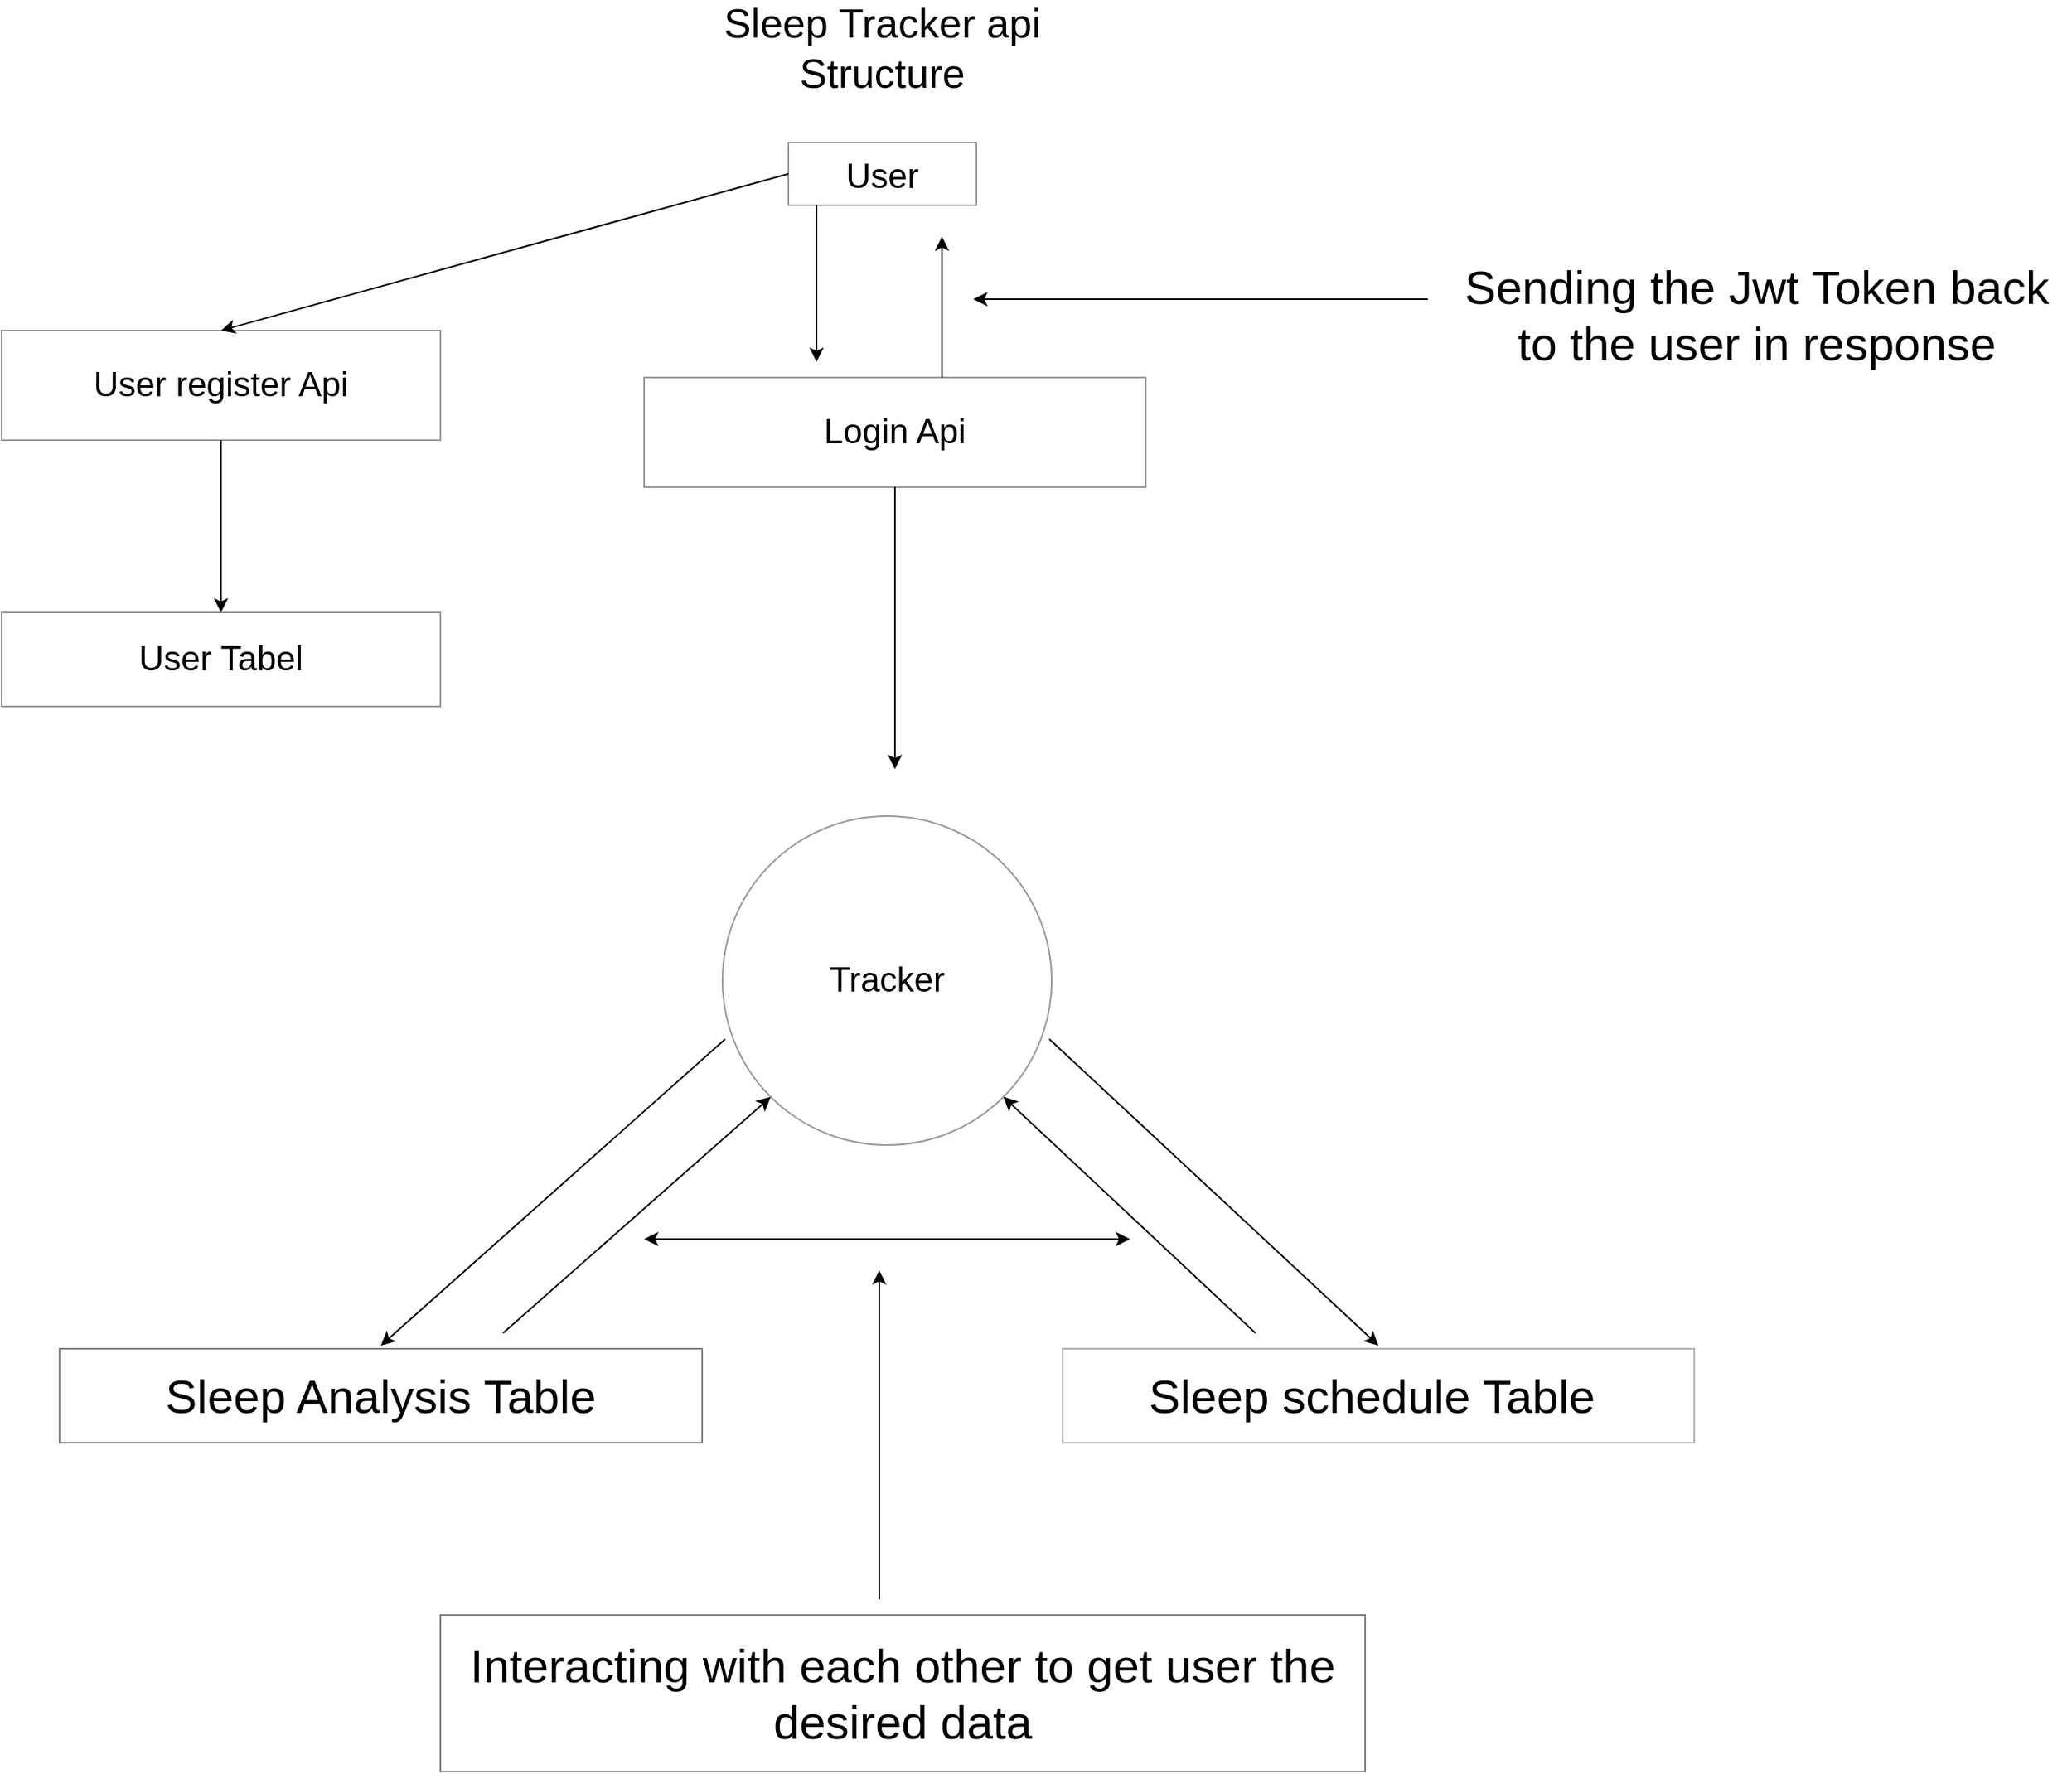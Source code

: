 <mxfile version="20.0.3" type="device"><diagram id="Fd3vppVi3ek-erdO4g6n" name="Page-1"><mxGraphModel dx="3307" dy="1377" grid="1" gridSize="10" guides="1" tooltips="1" connect="1" arrows="1" fold="1" page="1" pageScale="1" pageWidth="827" pageHeight="1169" math="0" shadow="0"><root><mxCell id="0"/><mxCell id="1" parent="0"/><mxCell id="05m6f4uEaOBHJmUb-rIW-2" value="&lt;span style=&quot;font-size: 26px;&quot;&gt;Sleep Tracker api Structure&lt;/span&gt;" style="rounded=0;whiteSpace=wrap;html=1;opacity=0;" vertex="1" parent="1"><mxGeometry x="-113" y="20" width="230" height="60" as="geometry"/></mxCell><mxCell id="05m6f4uEaOBHJmUb-rIW-15" style="edgeStyle=orthogonalEdgeStyle;rounded=0;orthogonalLoop=1;jettySize=auto;html=1;fontSize=22;" edge="1" parent="1" source="05m6f4uEaOBHJmUb-rIW-4"><mxGeometry relative="1" as="geometry"><mxPoint x="-40" y="250" as="targetPoint"/><Array as="points"><mxPoint x="-40" y="250"/></Array></mxGeometry></mxCell><mxCell id="05m6f4uEaOBHJmUb-rIW-4" value="&lt;font style=&quot;font-size: 22px;&quot;&gt;User&lt;/font&gt;" style="rounded=0;whiteSpace=wrap;html=1;fontSize=26;opacity=40;perimeterSpacing=0;strokeWidth=1;fillColor=#FFFFFF;" vertex="1" parent="1"><mxGeometry x="-58" y="110" width="120" height="40" as="geometry"/></mxCell><mxCell id="05m6f4uEaOBHJmUb-rIW-5" value="Tracker" style="ellipse;whiteSpace=wrap;html=1;aspect=fixed;fontSize=22;strokeWidth=1;fillColor=#FFFFFF;opacity=40;rotation=0;" vertex="1" parent="1"><mxGeometry x="-100" y="540" width="210" height="210" as="geometry"/></mxCell><mxCell id="05m6f4uEaOBHJmUb-rIW-10" style="edgeStyle=orthogonalEdgeStyle;rounded=0;orthogonalLoop=1;jettySize=auto;html=1;entryX=0.5;entryY=0;entryDx=0;entryDy=0;fontSize=22;" edge="1" parent="1" source="05m6f4uEaOBHJmUb-rIW-6" target="05m6f4uEaOBHJmUb-rIW-7"><mxGeometry relative="1" as="geometry"/></mxCell><mxCell id="05m6f4uEaOBHJmUb-rIW-6" value="User register Api" style="rounded=0;whiteSpace=wrap;html=1;fontSize=22;strokeWidth=1;fillColor=#FFFFFF;opacity=40;" vertex="1" parent="1"><mxGeometry x="-560" y="230" width="280" height="70" as="geometry"/></mxCell><mxCell id="05m6f4uEaOBHJmUb-rIW-7" value="User Tabel" style="rounded=0;whiteSpace=wrap;html=1;fontSize=22;strokeWidth=1;fillColor=#FFFFFF;opacity=40;" vertex="1" parent="1"><mxGeometry x="-560" y="410" width="280" height="60" as="geometry"/></mxCell><mxCell id="05m6f4uEaOBHJmUb-rIW-9" value="" style="endArrow=classic;html=1;rounded=0;fontSize=22;entryX=0.5;entryY=0;entryDx=0;entryDy=0;exitX=0;exitY=0.5;exitDx=0;exitDy=0;" edge="1" parent="1" source="05m6f4uEaOBHJmUb-rIW-4" target="05m6f4uEaOBHJmUb-rIW-6"><mxGeometry width="50" height="50" relative="1" as="geometry"><mxPoint x="-153" y="430" as="sourcePoint"/><mxPoint x="-103" y="380" as="targetPoint"/></mxGeometry></mxCell><mxCell id="05m6f4uEaOBHJmUb-rIW-16" style="edgeStyle=orthogonalEdgeStyle;rounded=0;orthogonalLoop=1;jettySize=auto;html=1;fontSize=22;" edge="1" parent="1" source="05m6f4uEaOBHJmUb-rIW-11"><mxGeometry relative="1" as="geometry"><mxPoint x="40" y="170" as="targetPoint"/><Array as="points"><mxPoint x="40" y="170"/></Array></mxGeometry></mxCell><mxCell id="05m6f4uEaOBHJmUb-rIW-19" style="edgeStyle=orthogonalEdgeStyle;rounded=0;orthogonalLoop=1;jettySize=auto;html=1;fontSize=30;" edge="1" parent="1" source="05m6f4uEaOBHJmUb-rIW-11"><mxGeometry relative="1" as="geometry"><mxPoint x="10" y="510" as="targetPoint"/></mxGeometry></mxCell><mxCell id="05m6f4uEaOBHJmUb-rIW-11" value="Login Api" style="rounded=0;whiteSpace=wrap;html=1;fontSize=22;strokeWidth=1;fillColor=#FFFFFF;opacity=40;" vertex="1" parent="1"><mxGeometry x="-150" y="260" width="320" height="70" as="geometry"/></mxCell><mxCell id="05m6f4uEaOBHJmUb-rIW-17" value="" style="endArrow=classic;html=1;rounded=0;fontSize=22;" edge="1" parent="1"><mxGeometry width="50" height="50" relative="1" as="geometry"><mxPoint x="350" y="210" as="sourcePoint"/><mxPoint x="60" y="210" as="targetPoint"/></mxGeometry></mxCell><mxCell id="05m6f4uEaOBHJmUb-rIW-18" value="&lt;font style=&quot;font-size: 30px;&quot;&gt;Sending the Jwt Token back to the user in response&lt;/font&gt;" style="rounded=0;whiteSpace=wrap;html=1;fontSize=22;strokeWidth=1;fillColor=#FFFFFF;opacity=0;strokeColor=none;" vertex="1" parent="1"><mxGeometry x="360" y="100" width="400" height="240" as="geometry"/></mxCell><mxCell id="05m6f4uEaOBHJmUb-rIW-20" value="Sleep schedule Table&amp;nbsp;" style="rounded=0;whiteSpace=wrap;html=1;fontSize=30;strokeWidth=1;fillColor=#FFFFFF;opacity=30;perimeterSpacing=2;" vertex="1" parent="1"><mxGeometry x="117" y="880" width="403" height="60" as="geometry"/></mxCell><mxCell id="05m6f4uEaOBHJmUb-rIW-23" value="Sleep Analysis Table" style="rounded=0;whiteSpace=wrap;html=1;fontSize=30;strokeWidth=1;fillColor=#FFFFFF;opacity=50;perimeterSpacing=2;" vertex="1" parent="1"><mxGeometry x="-523" y="880" width="410" height="60" as="geometry"/></mxCell><mxCell id="05m6f4uEaOBHJmUb-rIW-24" value="" style="endArrow=classic;html=1;rounded=0;fontSize=30;exitX=0.008;exitY=0.678;exitDx=0;exitDy=0;exitPerimeter=0;entryX=0.5;entryY=0;entryDx=0;entryDy=0;" edge="1" parent="1" source="05m6f4uEaOBHJmUb-rIW-5" target="05m6f4uEaOBHJmUb-rIW-23"><mxGeometry width="50" height="50" relative="1" as="geometry"><mxPoint x="-220" y="750" as="sourcePoint"/><mxPoint x="-170" y="700" as="targetPoint"/></mxGeometry></mxCell><mxCell id="05m6f4uEaOBHJmUb-rIW-25" value="" style="endArrow=classic;html=1;rounded=0;fontSize=30;exitX=0.993;exitY=0.678;exitDx=0;exitDy=0;exitPerimeter=0;entryX=0.5;entryY=0;entryDx=0;entryDy=0;" edge="1" parent="1" source="05m6f4uEaOBHJmUb-rIW-5" target="05m6f4uEaOBHJmUb-rIW-20"><mxGeometry width="50" height="50" relative="1" as="geometry"><mxPoint x="250" y="500" as="sourcePoint"/><mxPoint x="300" y="450" as="targetPoint"/></mxGeometry></mxCell><mxCell id="05m6f4uEaOBHJmUb-rIW-26" value="" style="endArrow=classic;html=1;rounded=0;fontSize=30;entryX=0;entryY=1;entryDx=0;entryDy=0;" edge="1" parent="1" target="05m6f4uEaOBHJmUb-rIW-5"><mxGeometry width="50" height="50" relative="1" as="geometry"><mxPoint x="-240" y="870" as="sourcePoint"/><mxPoint x="-190" y="830" as="targetPoint"/></mxGeometry></mxCell><mxCell id="05m6f4uEaOBHJmUb-rIW-27" value="" style="endArrow=classic;html=1;rounded=0;fontSize=30;entryX=1;entryY=1;entryDx=0;entryDy=0;" edge="1" parent="1" target="05m6f4uEaOBHJmUb-rIW-5"><mxGeometry width="50" height="50" relative="1" as="geometry"><mxPoint x="240" y="870" as="sourcePoint"/><mxPoint x="300" y="640" as="targetPoint"/></mxGeometry></mxCell><mxCell id="05m6f4uEaOBHJmUb-rIW-28" value="" style="endArrow=classic;startArrow=classic;html=1;rounded=0;fontSize=30;" edge="1" parent="1"><mxGeometry width="50" height="50" relative="1" as="geometry"><mxPoint x="-150" y="810" as="sourcePoint"/><mxPoint x="160" y="810" as="targetPoint"/></mxGeometry></mxCell><mxCell id="05m6f4uEaOBHJmUb-rIW-29" value="" style="endArrow=classic;html=1;rounded=0;fontSize=30;" edge="1" parent="1"><mxGeometry width="50" height="50" relative="1" as="geometry"><mxPoint y="1040" as="sourcePoint"/><mxPoint y="830" as="targetPoint"/></mxGeometry></mxCell><mxCell id="05m6f4uEaOBHJmUb-rIW-30" value="Interacting with each other to get user the desired data" style="rounded=0;whiteSpace=wrap;html=1;fontSize=30;strokeWidth=1;fillColor=#FFFFFF;opacity=50;" vertex="1" parent="1"><mxGeometry x="-280" y="1050" width="590" height="100" as="geometry"/></mxCell></root></mxGraphModel></diagram></mxfile>